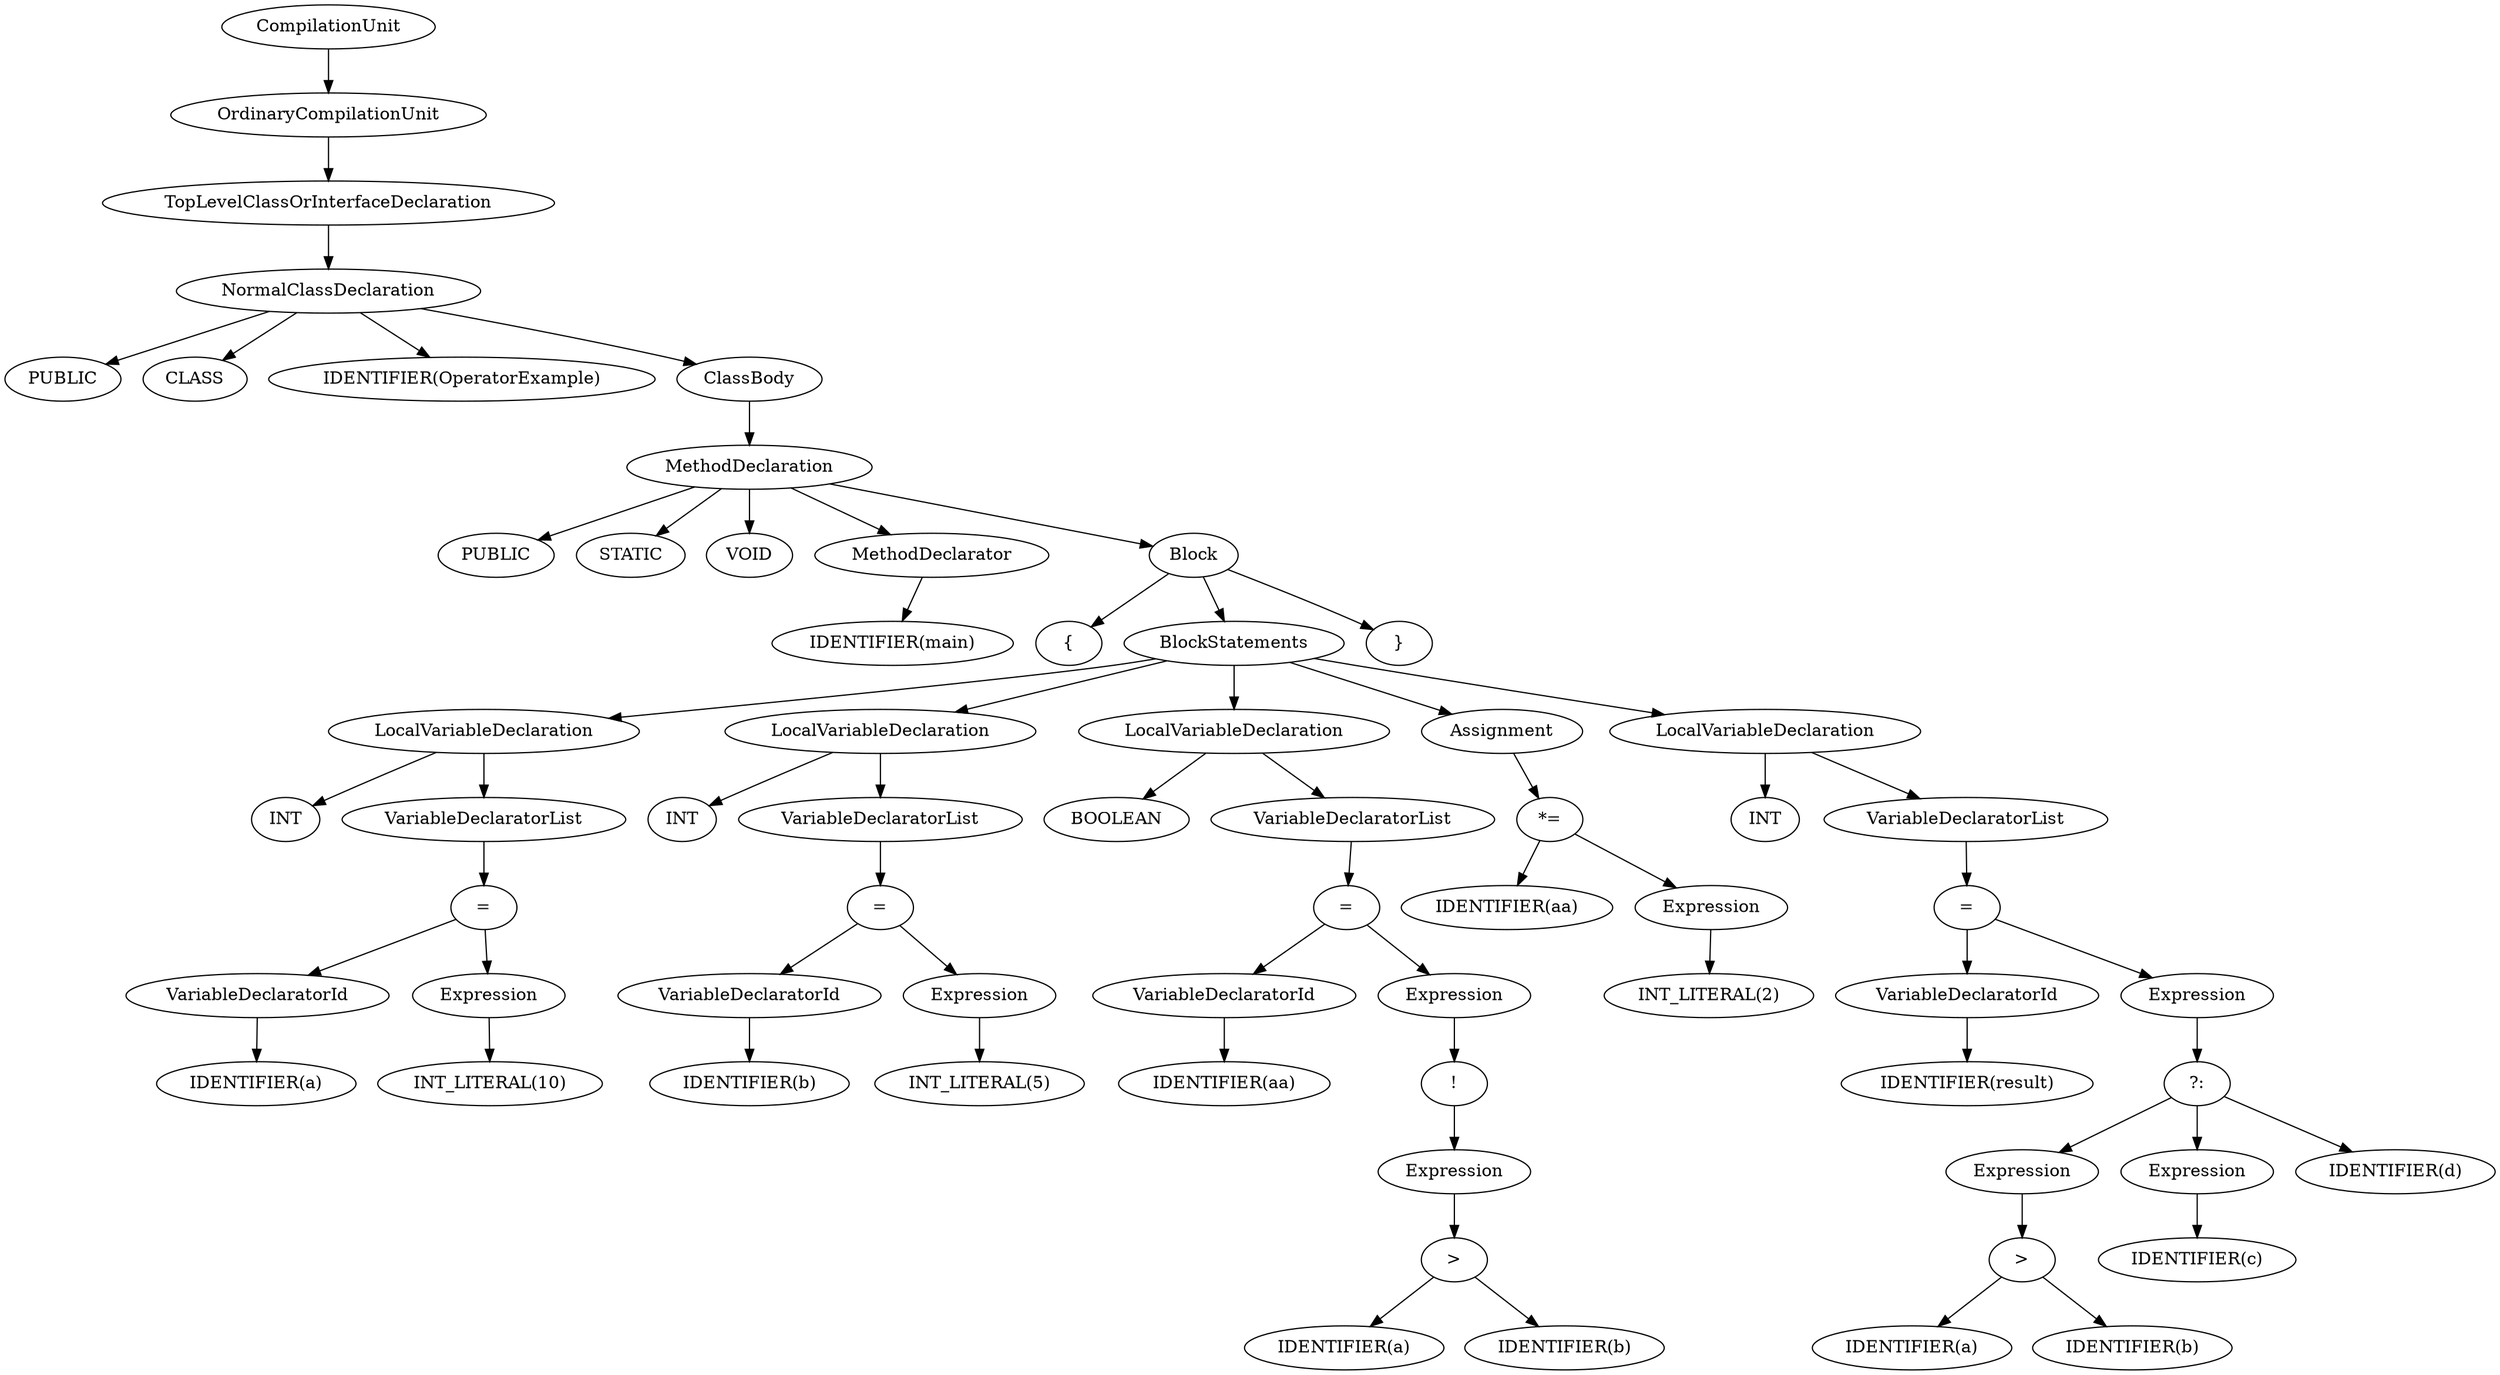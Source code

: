 digraph {
 node0 [label="CompilationUnit"]
 node1 [label="OrdinaryCompilationUnit"]
 node0 -> node1
 node2 [label="TopLevelClassOrInterfaceDeclaration"]
 node1 -> node2
 node3 [label="NormalClassDeclaration"]
 node2 -> node3
 node4 [label="PUBLIC"]
 node3 -> node4
 node5 [label="CLASS"]
 node3 -> node5
 node6 [label="IDENTIFIER(OperatorExample)"]
 node3 -> node6
 node7 [label="ClassBody"]
 node3 -> node7
 node8 [label="MethodDeclaration"]
 node7 -> node8
 node9 [label="PUBLIC"]
 node8 -> node9
 node10 [label="STATIC"]
 node8 -> node10
 node11 [label="VOID"]
 node8 -> node11
 node12 [label="MethodDeclarator"]
 node8 -> node12
 node13 [label="IDENTIFIER(main)"]
 node12 -> node13
 node14 [label="Block"]
 node8 -> node14
 node15 [label="{"]
 node14 -> node15
 node16 [label="BlockStatements"]
 node14 -> node16
 node17 [label="LocalVariableDeclaration"]
 node16 -> node17
 node18 [label="INT"]
 node17 -> node18
 node19 [label="VariableDeclaratorList"]
 node17 -> node19
 node20 [label="="]
 node19 -> node20
 node21 [label="VariableDeclaratorId"]
 node20 -> node21
 node22 [label="IDENTIFIER(a)"]
 node21 -> node22
 node23 [label="Expression"]
 node20 -> node23
 node24 [label="INT_LITERAL(10)"]
 node23 -> node24
 node25 [label="LocalVariableDeclaration"]
 node16 -> node25
 node26 [label="INT"]
 node25 -> node26
 node27 [label="VariableDeclaratorList"]
 node25 -> node27
 node28 [label="="]
 node27 -> node28
 node29 [label="VariableDeclaratorId"]
 node28 -> node29
 node30 [label="IDENTIFIER(b)"]
 node29 -> node30
 node31 [label="Expression"]
 node28 -> node31
 node32 [label="INT_LITERAL(5)"]
 node31 -> node32
 node33 [label="LocalVariableDeclaration"]
 node16 -> node33
 node34 [label="BOOLEAN"]
 node33 -> node34
 node35 [label="VariableDeclaratorList"]
 node33 -> node35
 node36 [label="="]
 node35 -> node36
 node37 [label="VariableDeclaratorId"]
 node36 -> node37
 node38 [label="IDENTIFIER(aa)"]
 node37 -> node38
 node39 [label="Expression"]
 node36 -> node39
 node40 [label="!"]
 node39 -> node40
 node41 [label="Expression"]
 node40 -> node41
 node42 [label=">"]
 node41 -> node42
 node43 [label="IDENTIFIER(a)"]
 node42 -> node43
 node44 [label="IDENTIFIER(b)"]
 node42 -> node44
 node45 [label="Assignment"]
 node16 -> node45
 node46 [label="*="]
 node45 -> node46
 node47 [label="IDENTIFIER(aa)"]
 node46 -> node47
 node48 [label="Expression"]
 node46 -> node48
 node49 [label="INT_LITERAL(2)"]
 node48 -> node49
 node50 [label="LocalVariableDeclaration"]
 node16 -> node50
 node51 [label="INT"]
 node50 -> node51
 node52 [label="VariableDeclaratorList"]
 node50 -> node52
 node53 [label="="]
 node52 -> node53
 node54 [label="VariableDeclaratorId"]
 node53 -> node54
 node55 [label="IDENTIFIER(result)"]
 node54 -> node55
 node56 [label="Expression"]
 node53 -> node56
 node57 [label="?:"]
 node56 -> node57
 node58 [label="Expression"]
 node57 -> node58
 node59 [label=">"]
 node58 -> node59
 node60 [label="IDENTIFIER(a)"]
 node59 -> node60
 node61 [label="IDENTIFIER(b)"]
 node59 -> node61
 node62 [label="Expression"]
 node57 -> node62
 node63 [label="IDENTIFIER(c)"]
 node62 -> node63
 node64 [label="IDENTIFIER(d)"]
 node57 -> node64
 node65 [label="}"]
 node14 -> node65
 }
